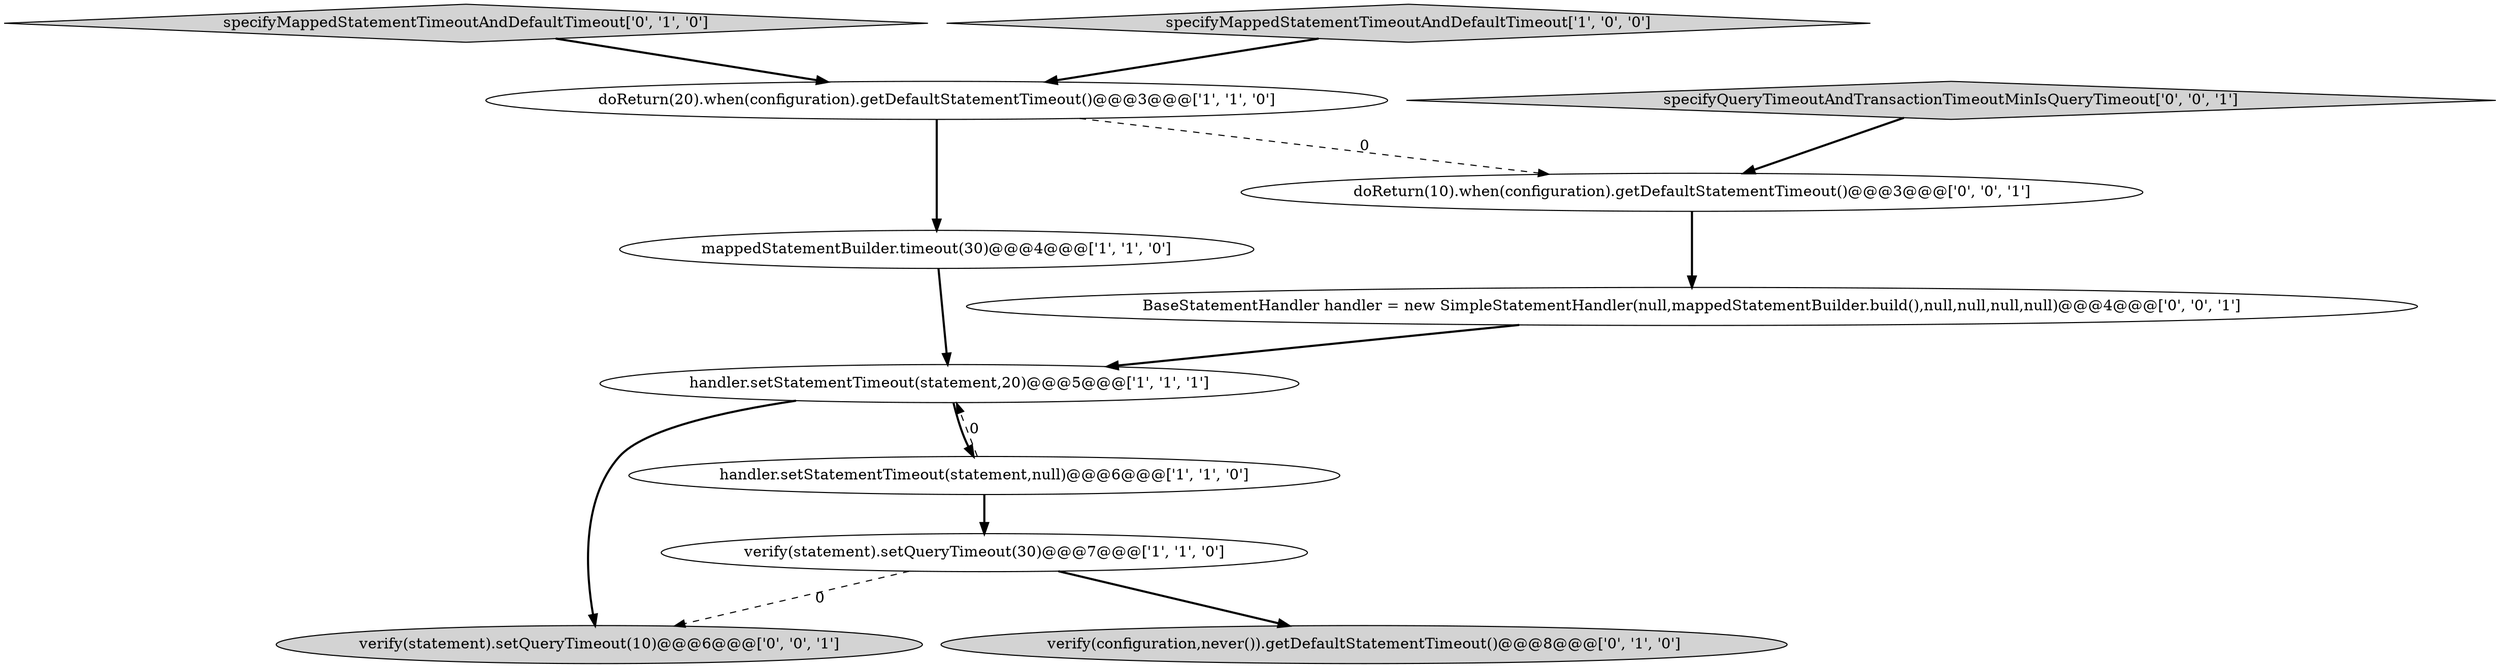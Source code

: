 digraph {
6 [style = filled, label = "specifyMappedStatementTimeoutAndDefaultTimeout['0', '1', '0']", fillcolor = lightgray, shape = diamond image = "AAA0AAABBB2BBB"];
10 [style = filled, label = "specifyQueryTimeoutAndTransactionTimeoutMinIsQueryTimeout['0', '0', '1']", fillcolor = lightgray, shape = diamond image = "AAA0AAABBB3BBB"];
2 [style = filled, label = "handler.setStatementTimeout(statement,20)@@@5@@@['1', '1', '1']", fillcolor = white, shape = ellipse image = "AAA0AAABBB1BBB"];
11 [style = filled, label = "verify(statement).setQueryTimeout(10)@@@6@@@['0', '0', '1']", fillcolor = lightgray, shape = ellipse image = "AAA0AAABBB3BBB"];
0 [style = filled, label = "specifyMappedStatementTimeoutAndDefaultTimeout['1', '0', '0']", fillcolor = lightgray, shape = diamond image = "AAA0AAABBB1BBB"];
8 [style = filled, label = "BaseStatementHandler handler = new SimpleStatementHandler(null,mappedStatementBuilder.build(),null,null,null,null)@@@4@@@['0', '0', '1']", fillcolor = white, shape = ellipse image = "AAA0AAABBB3BBB"];
9 [style = filled, label = "doReturn(10).when(configuration).getDefaultStatementTimeout()@@@3@@@['0', '0', '1']", fillcolor = white, shape = ellipse image = "AAA0AAABBB3BBB"];
5 [style = filled, label = "handler.setStatementTimeout(statement,null)@@@6@@@['1', '1', '0']", fillcolor = white, shape = ellipse image = "AAA0AAABBB1BBB"];
4 [style = filled, label = "mappedStatementBuilder.timeout(30)@@@4@@@['1', '1', '0']", fillcolor = white, shape = ellipse image = "AAA0AAABBB1BBB"];
1 [style = filled, label = "doReturn(20).when(configuration).getDefaultStatementTimeout()@@@3@@@['1', '1', '0']", fillcolor = white, shape = ellipse image = "AAA0AAABBB1BBB"];
3 [style = filled, label = "verify(statement).setQueryTimeout(30)@@@7@@@['1', '1', '0']", fillcolor = white, shape = ellipse image = "AAA0AAABBB1BBB"];
7 [style = filled, label = "verify(configuration,never()).getDefaultStatementTimeout()@@@8@@@['0', '1', '0']", fillcolor = lightgray, shape = ellipse image = "AAA1AAABBB2BBB"];
1->4 [style = bold, label=""];
2->11 [style = bold, label=""];
5->3 [style = bold, label=""];
8->2 [style = bold, label=""];
9->8 [style = bold, label=""];
3->11 [style = dashed, label="0"];
5->2 [style = dashed, label="0"];
6->1 [style = bold, label=""];
3->7 [style = bold, label=""];
1->9 [style = dashed, label="0"];
0->1 [style = bold, label=""];
10->9 [style = bold, label=""];
4->2 [style = bold, label=""];
2->5 [style = bold, label=""];
}
